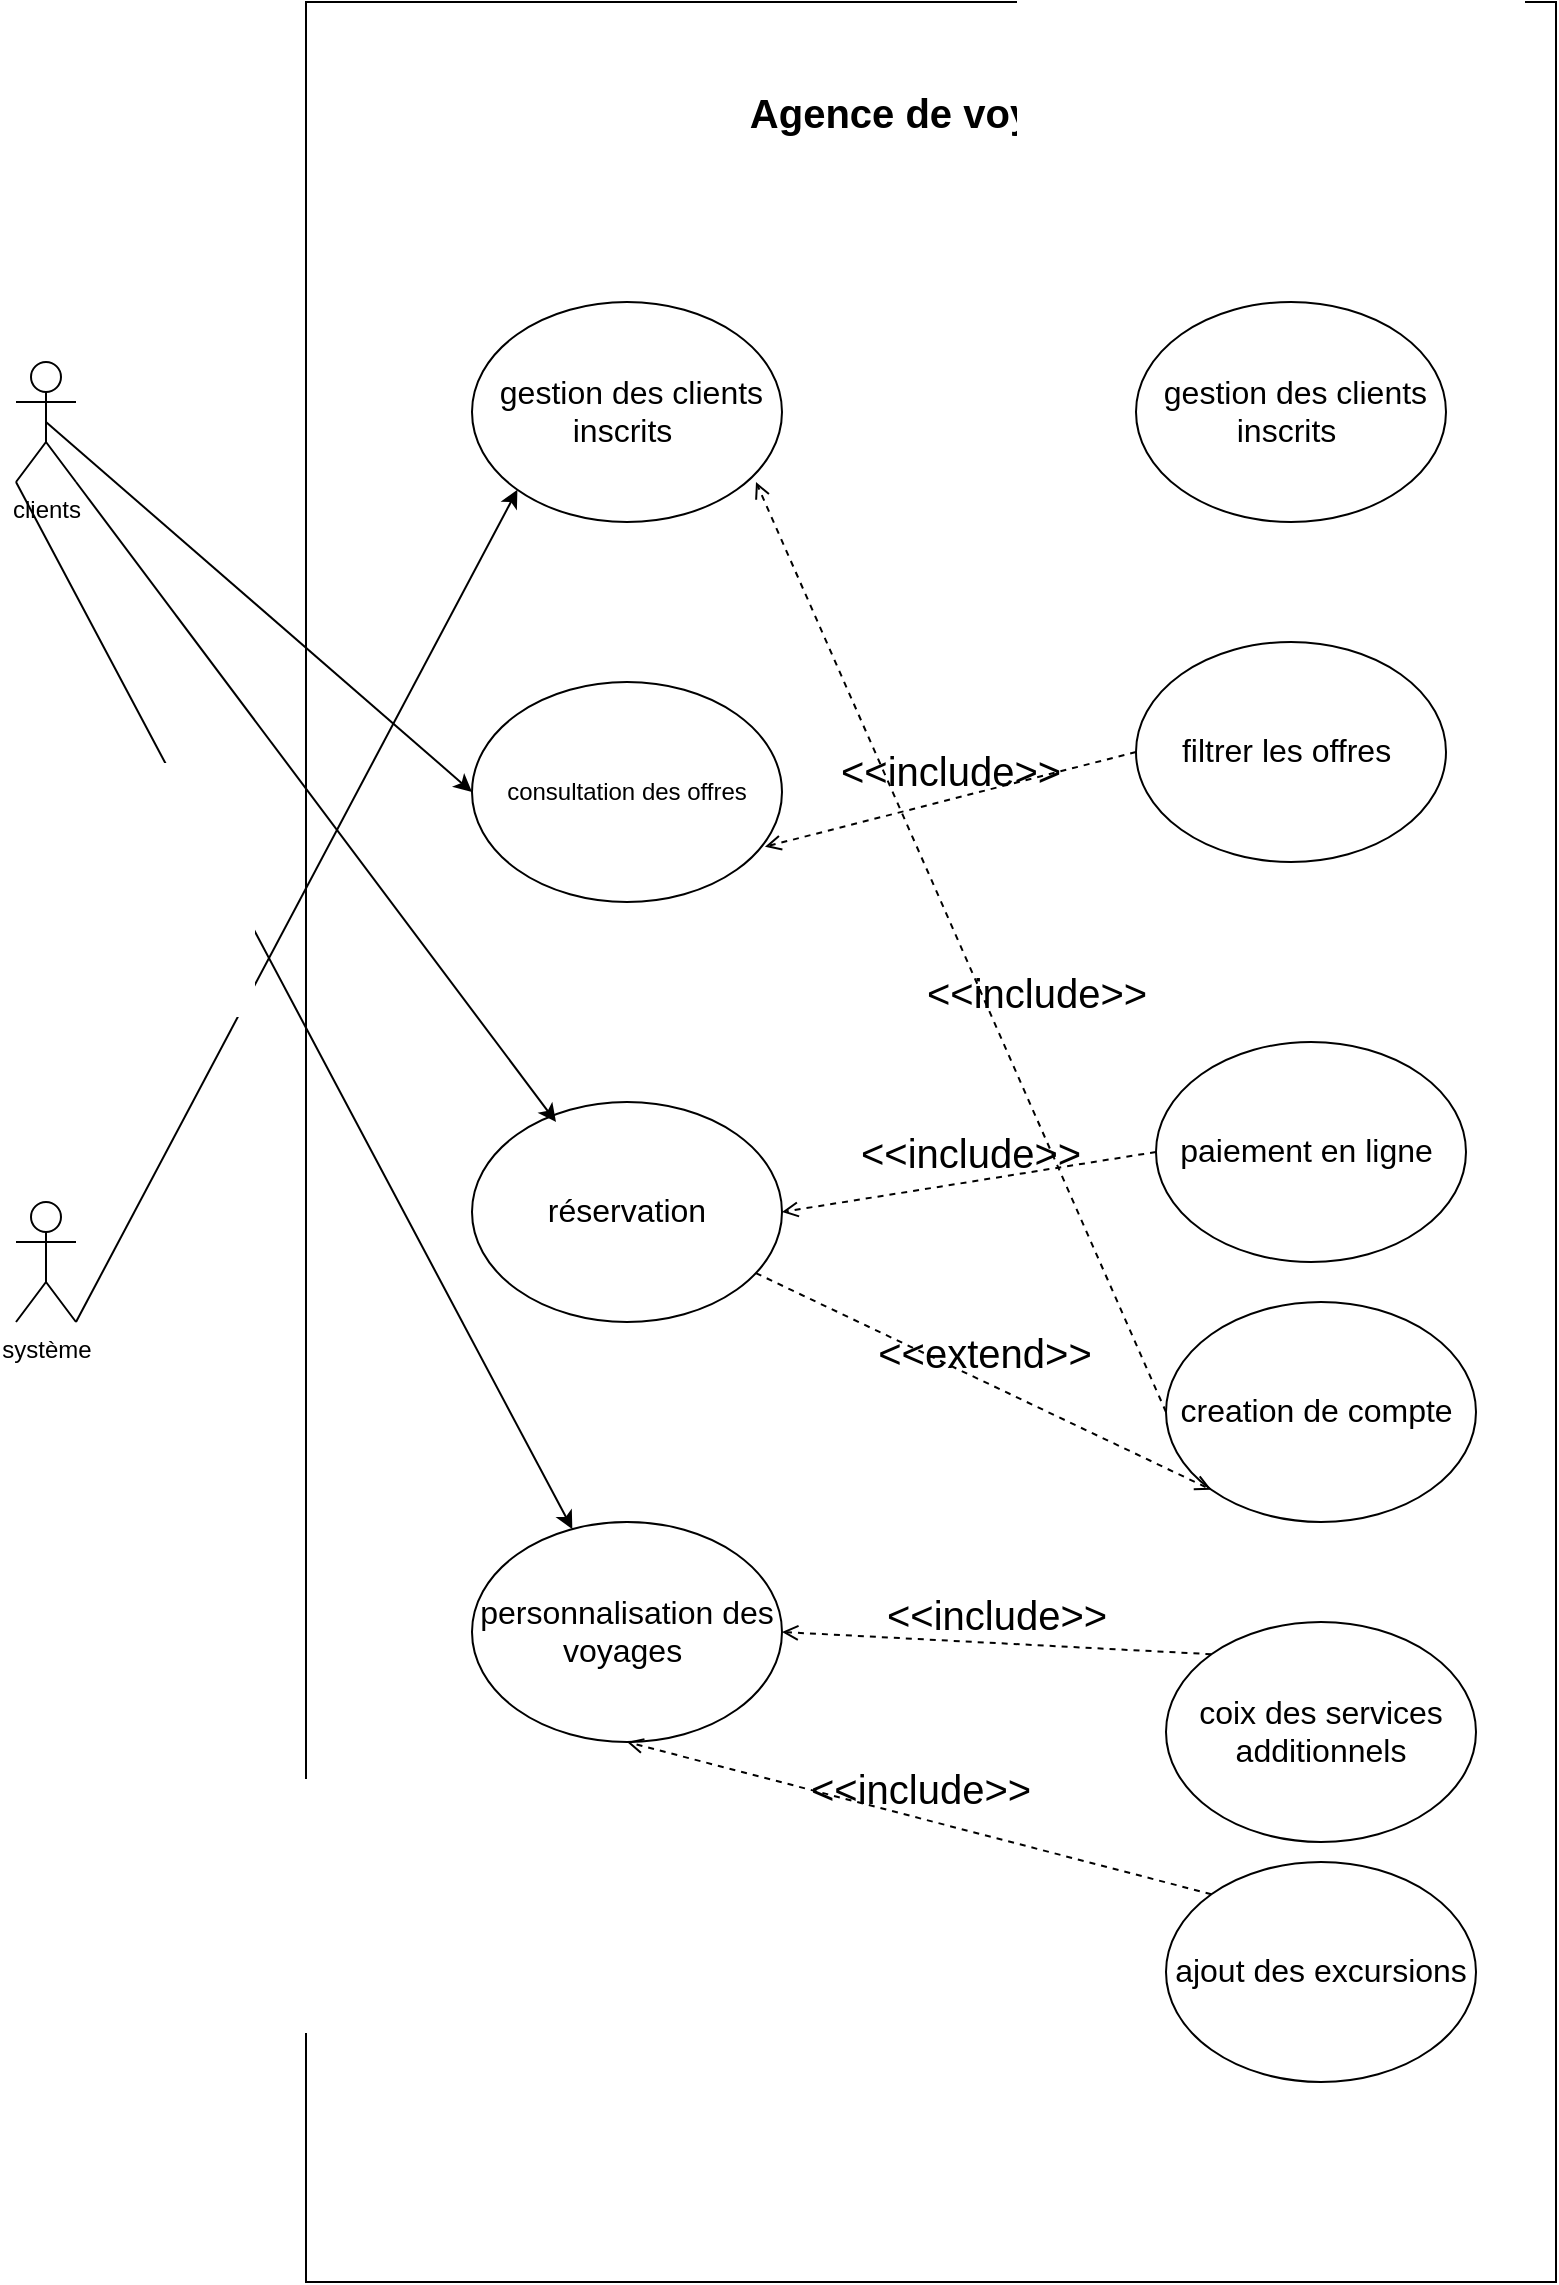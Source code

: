 <mxfile version="25.0.2">
  <diagram id="cQFbkT8W87ExA1ZejMzS" name="Page-1">
    <mxGraphModel dx="3453" dy="2020" grid="1" gridSize="10" guides="1" tooltips="1" connect="1" arrows="1" fold="1" page="1" pageScale="1" pageWidth="850" pageHeight="1100" math="0" shadow="0">
      <root>
        <mxCell id="0" />
        <mxCell id="1" parent="0" />
        <mxCell id="4" value="" style="rounded=0;whiteSpace=wrap;html=1;" parent="1" vertex="1">
          <mxGeometry x="265" y="80" width="625" height="1140" as="geometry" />
        </mxCell>
        <mxCell id="5" value="&lt;b&gt;&lt;font style=&quot;font-size: 20px;&quot;&gt;Agence de voyage&amp;nbsp;&lt;/font&gt;&lt;/b&gt;" style="text;html=1;strokeColor=none;fillColor=none;align=center;verticalAlign=middle;whiteSpace=wrap;rounded=0;" parent="1" vertex="1">
          <mxGeometry x="480" y="120" width="195" height="30" as="geometry" />
        </mxCell>
        <mxCell id="6" value="clients" style="shape=umlActor;verticalLabelPosition=bottom;verticalAlign=top;html=1;outlineConnect=0;" parent="1" vertex="1">
          <mxGeometry x="120" y="260" width="30" height="60" as="geometry" />
        </mxCell>
        <mxCell id="7" value="système" style="shape=umlActor;verticalLabelPosition=bottom;verticalAlign=top;html=1;outlineConnect=0;" parent="1" vertex="1">
          <mxGeometry x="120" y="680" width="30" height="60" as="geometry" />
        </mxCell>
        <mxCell id="8" value="&lt;span style=&quot;font-size: 12pt; line-height: 115%; font-family: Aptos, sans-serif;&quot; lang=&quot;FR&quot;&gt;&amp;nbsp;gestion des clients inscrits&amp;nbsp;&lt;/span&gt;" style="ellipse;whiteSpace=wrap;html=1;" parent="1" vertex="1">
          <mxGeometry x="348" y="230" width="155" height="110" as="geometry" />
        </mxCell>
        <mxCell id="11" value="&lt;br&gt;&lt;span lang=&quot;FR&quot;&gt;&amp;nbsp; &amp;nbsp;&lt;br&gt;consultation des offres &lt;/span&gt;&lt;br&gt;&lt;br&gt;&lt;br&gt;" style="ellipse;whiteSpace=wrap;html=1;" parent="1" vertex="1">
          <mxGeometry x="348" y="420" width="155" height="110" as="geometry" />
        </mxCell>
        <mxCell id="12" value="&lt;span style=&quot;font-size: 12pt; line-height: 115%; font-family: Aptos, sans-serif;&quot; lang=&quot;FR&quot;&gt;réservation&lt;/span&gt;" style="ellipse;whiteSpace=wrap;html=1;" parent="1" vertex="1">
          <mxGeometry x="348" y="630" width="155" height="110" as="geometry" />
        </mxCell>
        <mxCell id="13" value="&lt;span style=&quot;font-size: 12pt; line-height: 115%; font-family: Aptos, sans-serif;&quot; lang=&quot;FR&quot;&gt;personnalisation des voyages&amp;nbsp;&lt;/span&gt;" style="ellipse;whiteSpace=wrap;html=1;" parent="1" vertex="1">
          <mxGeometry x="348" y="840" width="155" height="110" as="geometry" />
        </mxCell>
        <mxCell id="16" value="" style="endArrow=classic;html=1;fontSize=20;exitX=0.5;exitY=0.5;exitDx=0;exitDy=0;exitPerimeter=0;entryX=0;entryY=0.5;entryDx=0;entryDy=0;" parent="1" source="6" target="11" edge="1">
          <mxGeometry width="50" height="50" relative="1" as="geometry">
            <mxPoint x="310" y="620" as="sourcePoint" />
            <mxPoint x="360" y="580" as="targetPoint" />
            <Array as="points" />
          </mxGeometry>
        </mxCell>
        <mxCell id="21" value="" style="endArrow=classic;html=1;fontSize=20;exitX=1;exitY=1;exitDx=0;exitDy=0;exitPerimeter=0;" parent="1" source="6" edge="1">
          <mxGeometry width="50" height="50" relative="1" as="geometry">
            <mxPoint x="290" y="420" as="sourcePoint" />
            <mxPoint x="390" y="640" as="targetPoint" />
          </mxGeometry>
        </mxCell>
        <mxCell id="22" value="" style="endArrow=classic;html=1;fontSize=20;exitX=0;exitY=1;exitDx=0;exitDy=0;exitPerimeter=0;" parent="1" source="6" target="13" edge="1">
          <mxGeometry width="50" height="50" relative="1" as="geometry">
            <mxPoint x="290" y="700" as="sourcePoint" />
            <mxPoint x="340" y="650" as="targetPoint" />
          </mxGeometry>
        </mxCell>
        <mxCell id="23" value="" style="endArrow=classic;html=1;fontSize=20;exitX=1;exitY=1;exitDx=0;exitDy=0;exitPerimeter=0;entryX=0;entryY=1;entryDx=0;entryDy=0;" parent="1" source="7" target="8" edge="1">
          <mxGeometry width="50" height="50" relative="1" as="geometry">
            <mxPoint x="470" y="750" as="sourcePoint" />
            <mxPoint x="520" y="700" as="targetPoint" />
            <Array as="points" />
          </mxGeometry>
        </mxCell>
        <mxCell id="24" value="&lt;span style=&quot;font-size: 12pt; line-height: 115%; font-family: Aptos, sans-serif;&quot; lang=&quot;FR&quot;&gt;&amp;nbsp;gestion des clients inscrits&amp;nbsp;&lt;/span&gt;" style="ellipse;whiteSpace=wrap;html=1;" parent="1" vertex="1">
          <mxGeometry x="680" y="230" width="155" height="110" as="geometry" />
        </mxCell>
        <mxCell id="25" value="&lt;span style=&quot;font-size: 12pt; line-height: 115%; font-family: Aptos, sans-serif;&quot; lang=&quot;FR&quot;&gt;filtrer les offres&amp;nbsp;&lt;/span&gt;" style="ellipse;whiteSpace=wrap;html=1;" parent="1" vertex="1">
          <mxGeometry x="680" y="400" width="155" height="110" as="geometry" />
        </mxCell>
        <mxCell id="26" value="&lt;span style=&quot;font-size: 12pt; line-height: 115%; font-family: Aptos, sans-serif;&quot; lang=&quot;FR&quot;&gt;paiement en ligne&amp;nbsp;&lt;/span&gt;" style="ellipse;whiteSpace=wrap;html=1;" parent="1" vertex="1">
          <mxGeometry x="690" y="600" width="155" height="110" as="geometry" />
        </mxCell>
        <mxCell id="27" value="&lt;span style=&quot;font-size: 12pt; line-height: 115%; font-family: Aptos, sans-serif;&quot; lang=&quot;FR&quot;&gt;creation de compte&amp;nbsp;&lt;/span&gt;" style="ellipse;whiteSpace=wrap;html=1;" parent="1" vertex="1">
          <mxGeometry x="695" y="730" width="155" height="110" as="geometry" />
        </mxCell>
        <mxCell id="28" value="&lt;span style=&quot;font-size: 12pt; line-height: 115%; font-family: Aptos, sans-serif;&quot; lang=&quot;FR&quot;&gt;coix des services additionnels&lt;/span&gt;" style="ellipse;whiteSpace=wrap;html=1;" parent="1" vertex="1">
          <mxGeometry x="695" y="890" width="155" height="110" as="geometry" />
        </mxCell>
        <mxCell id="29" value="&lt;span style=&quot;font-size: 12pt; line-height: 115%; font-family: Aptos, sans-serif;&quot; lang=&quot;FR&quot;&gt;ajout des excursions&lt;/span&gt;" style="ellipse;whiteSpace=wrap;html=1;" parent="1" vertex="1">
          <mxGeometry x="695" y="1010" width="155" height="110" as="geometry" />
        </mxCell>
        <mxCell id="31" value="&amp;lt;&amp;lt;include&amp;gt;&amp;gt;" style="html=1;verticalAlign=bottom;labelBackgroundColor=none;endArrow=open;endFill=0;dashed=1;fontSize=20;entryX=0.945;entryY=0.749;entryDx=0;entryDy=0;exitX=0;exitY=0.5;exitDx=0;exitDy=0;entryPerimeter=0;" parent="1" source="25" target="11" edge="1">
          <mxGeometry width="160" relative="1" as="geometry">
            <mxPoint x="280" y="530" as="sourcePoint" />
            <mxPoint x="440" y="530" as="targetPoint" />
          </mxGeometry>
        </mxCell>
        <mxCell id="34" value="&amp;lt;&amp;lt;include&amp;gt;&amp;gt;" style="html=1;verticalAlign=bottom;labelBackgroundColor=none;endArrow=open;endFill=0;dashed=1;fontSize=20;exitX=0;exitY=0.5;exitDx=0;exitDy=0;" parent="1" source="27" edge="1">
          <mxGeometry x="-0.195" y="-19" width="160" relative="1" as="geometry">
            <mxPoint x="570" y="670" as="sourcePoint" />
            <mxPoint x="490" y="320" as="targetPoint" />
            <mxPoint as="offset" />
          </mxGeometry>
        </mxCell>
        <mxCell id="35" value="&amp;lt;&amp;lt;include&amp;gt;&amp;gt;" style="html=1;verticalAlign=bottom;labelBackgroundColor=none;endArrow=open;endFill=0;dashed=1;fontSize=20;entryX=1;entryY=0.5;entryDx=0;entryDy=0;exitX=0;exitY=0.5;exitDx=0;exitDy=0;" parent="1" source="26" target="12" edge="1">
          <mxGeometry width="160" relative="1" as="geometry">
            <mxPoint x="530" y="610" as="sourcePoint" />
            <mxPoint x="690" y="610" as="targetPoint" />
          </mxGeometry>
        </mxCell>
        <mxCell id="36" value="&amp;lt;&amp;lt;include&amp;gt;&amp;gt;" style="html=1;verticalAlign=bottom;labelBackgroundColor=none;endArrow=open;endFill=0;dashed=1;fontSize=20;entryX=1;entryY=0.5;entryDx=0;entryDy=0;exitX=0;exitY=0;exitDx=0;exitDy=0;" parent="1" source="28" target="13" edge="1">
          <mxGeometry width="160" relative="1" as="geometry">
            <mxPoint x="530" y="610" as="sourcePoint" />
            <mxPoint x="690" y="610" as="targetPoint" />
          </mxGeometry>
        </mxCell>
        <mxCell id="37" value="&amp;lt;&amp;lt;include&amp;gt;&amp;gt;" style="html=1;verticalAlign=bottom;labelBackgroundColor=none;endArrow=open;endFill=0;dashed=1;fontSize=20;entryX=0.5;entryY=1;entryDx=0;entryDy=0;exitX=0;exitY=0;exitDx=0;exitDy=0;" parent="1" source="29" target="13" edge="1">
          <mxGeometry width="160" relative="1" as="geometry">
            <mxPoint x="530" y="610" as="sourcePoint" />
            <mxPoint x="690" y="610" as="targetPoint" />
          </mxGeometry>
        </mxCell>
        <mxCell id="38" value="&amp;lt;&amp;lt;extend&amp;gt;&amp;gt;" style="html=1;verticalAlign=bottom;labelBackgroundColor=none;endArrow=open;endFill=0;dashed=1;fontSize=20;entryX=0;entryY=1;entryDx=0;entryDy=0;" parent="1" source="12" target="27" edge="1">
          <mxGeometry width="160" relative="1" as="geometry">
            <mxPoint x="530" y="610" as="sourcePoint" />
            <mxPoint x="690" y="610" as="targetPoint" />
          </mxGeometry>
        </mxCell>
      </root>
    </mxGraphModel>
  </diagram>
</mxfile>
